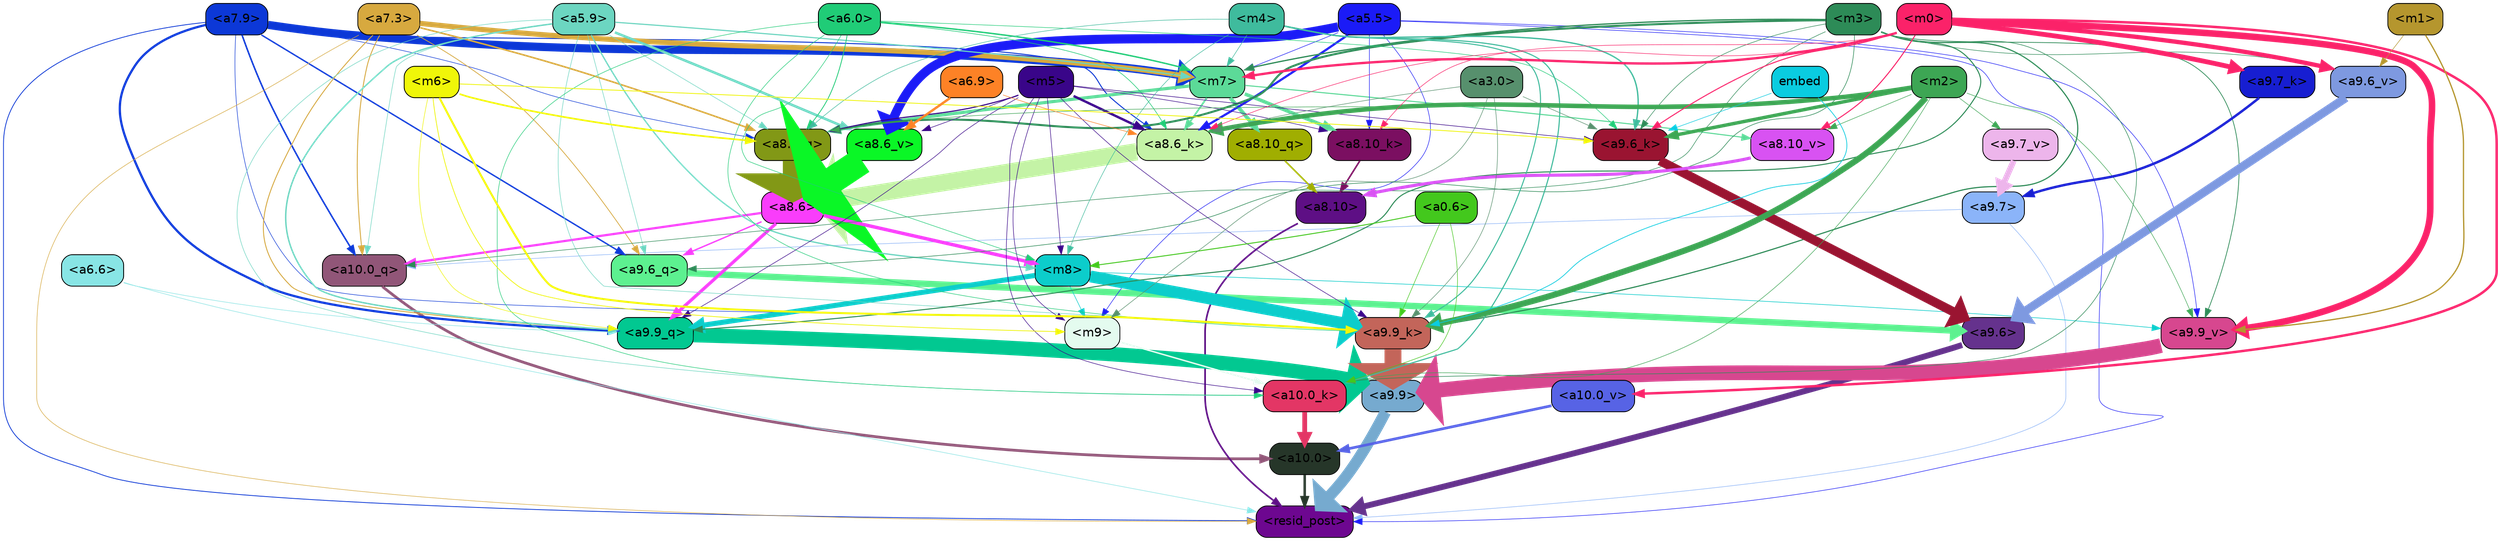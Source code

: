 strict digraph "" {
	graph [bgcolor=transparent,
		layout=dot,
		overlap=false,
		splines=true
	];
	"<a10.0>"	[color=black,
		fillcolor="#263629",
		fontname=Helvetica,
		shape=box,
		style="filled, rounded"];
	"<resid_post>"	[color=black,
		fillcolor="#6d0790",
		fontname=Helvetica,
		shape=box,
		style="filled, rounded"];
	"<a10.0>" -> "<resid_post>"	[color="#263629",
		penwidth=2.7864551544189453];
	"<a9.9>"	[color=black,
		fillcolor="#76aacf",
		fontname=Helvetica,
		shape=box,
		style="filled, rounded"];
	"<a9.9>" -> "<resid_post>"	[color="#76aacf",
		penwidth=12.923796653747559];
	"<a9.7>"	[color=black,
		fillcolor="#8bb4f9",
		fontname=Helvetica,
		shape=box,
		style="filled, rounded"];
	"<a9.7>" -> "<resid_post>"	[color="#8bb4f9",
		penwidth=0.6];
	"<a10.0_q>"	[color=black,
		fillcolor="#915678",
		fontname=Helvetica,
		shape=box,
		style="filled, rounded"];
	"<a9.7>" -> "<a10.0_q>"	[color="#8bb4f9",
		penwidth=0.6];
	"<a9.6>"	[color=black,
		fillcolor="#65328d",
		fontname=Helvetica,
		shape=box,
		style="filled, rounded"];
	"<a9.6>" -> "<resid_post>"	[color="#65328d",
		penwidth=6.787586212158203];
	"<a8.10>"	[color=black,
		fillcolor="#5e0f85",
		fontname=Helvetica,
		shape=box,
		style="filled, rounded"];
	"<a8.10>" -> "<resid_post>"	[color="#5e0f85",
		penwidth=1.893411636352539];
	"<a7.9>"	[color=black,
		fillcolor="#0c38d7",
		fontname=Helvetica,
		shape=box,
		style="filled, rounded"];
	"<a7.9>" -> "<resid_post>"	[color="#0c38d7",
		penwidth=0.8844146728515625];
	"<a7.9>" -> "<a10.0_q>"	[color="#0c38d7",
		penwidth=1.7344818115234375];
	"<a9.9_q>"	[color=black,
		fillcolor="#02c891",
		fontname=Helvetica,
		shape=box,
		style="filled, rounded"];
	"<a7.9>" -> "<a9.9_q>"	[color="#0c38d7",
		penwidth=2.556764602661133];
	"<a9.6_q>"	[color=black,
		fillcolor="#5df190",
		fontname=Helvetica,
		shape=box,
		style="filled, rounded"];
	"<a7.9>" -> "<a9.6_q>"	[color="#0c38d7",
		penwidth=1.5734024047851562];
	"<a9.9_k>"	[color=black,
		fillcolor="#c3655a",
		fontname=Helvetica,
		shape=box,
		style="filled, rounded"];
	"<a7.9>" -> "<a9.9_k>"	[color="#0c38d7",
		penwidth=0.6];
	"<a8.6_q>"	[color=black,
		fillcolor="#829816",
		fontname=Helvetica,
		shape=box,
		style="filled, rounded"];
	"<a7.9>" -> "<a8.6_q>"	[color="#0c38d7",
		penwidth=0.6];
	"<a8.6_k>"	[color=black,
		fillcolor="#c4f3a6",
		fontname=Helvetica,
		shape=box,
		style="filled, rounded"];
	"<a7.9>" -> "<a8.6_k>"	[color="#0c38d7",
		penwidth=1.1044578552246094];
	"<m7>"	[color=black,
		fillcolor="#5cda98",
		fontname=Helvetica,
		shape=box,
		style="filled, rounded"];
	"<a7.9>" -> "<m7>"	[color="#0c38d7",
		penwidth=9.303291320800781];
	"<a7.3>"	[color=black,
		fillcolor="#d7a93f",
		fontname=Helvetica,
		shape=box,
		style="filled, rounded"];
	"<a7.3>" -> "<resid_post>"	[color="#d7a93f",
		penwidth=0.6];
	"<a7.3>" -> "<a10.0_q>"	[color="#d7a93f",
		penwidth=1.0196304321289062];
	"<a7.3>" -> "<a9.9_q>"	[color="#d7a93f",
		penwidth=1.0234184265136719];
	"<a7.3>" -> "<a9.6_q>"	[color="#d7a93f",
		penwidth=0.8452873229980469];
	"<a7.3>" -> "<a8.6_q>"	[color="#d7a93f",
		penwidth=1.7823410034179688];
	"<a7.3>" -> "<m7>"	[color="#d7a93f",
		penwidth=5.876461029052734];
	"<a6.6>"	[color=black,
		fillcolor="#88e5e5",
		fontname=Helvetica,
		shape=box,
		style="filled, rounded"];
	"<a6.6>" -> "<resid_post>"	[color="#88e5e5",
		penwidth=0.6];
	"<a6.6>" -> "<a9.9_q>"	[color="#88e5e5",
		penwidth=0.6];
	"<a5.5>"	[color=black,
		fillcolor="#1b1bf7",
		fontname=Helvetica,
		shape=box,
		style="filled, rounded"];
	"<a5.5>" -> "<resid_post>"	[color="#1b1bf7",
		penwidth=0.6];
	"<m9>"	[color=black,
		fillcolor="#e4fbef",
		fontname=Helvetica,
		shape=box,
		style="filled, rounded"];
	"<a5.5>" -> "<m9>"	[color="#1b1bf7",
		penwidth=0.6];
	"<a9.9_v>"	[color=black,
		fillcolor="#d7478f",
		fontname=Helvetica,
		shape=box,
		style="filled, rounded"];
	"<a5.5>" -> "<a9.9_v>"	[color="#1b1bf7",
		penwidth=0.6];
	"<a8.10_k>"	[color=black,
		fillcolor="#7b0f61",
		fontname=Helvetica,
		shape=box,
		style="filled, rounded"];
	"<a5.5>" -> "<a8.10_k>"	[color="#1b1bf7",
		penwidth=0.6];
	"<a5.5>" -> "<a8.6_k>"	[color="#1b1bf7",
		penwidth=2.472736358642578];
	"<a8.6_v>"	[color=black,
		fillcolor="#0af726",
		fontname=Helvetica,
		shape=box,
		style="filled, rounded"];
	"<a5.5>" -> "<a8.6_v>"	[color="#1b1bf7",
		penwidth=10.442989349365234];
	"<a5.5>" -> "<m7>"	[color="#1b1bf7",
		penwidth=0.6];
	"<a10.0_q>" -> "<a10.0>"	[color="#915678",
		penwidth=3.1444664001464844];
	"<a10.0_k>"	[color=black,
		fillcolor="#e33665",
		fontname=Helvetica,
		shape=box,
		style="filled, rounded"];
	"<a10.0_k>" -> "<a10.0>"	[color="#e33665",
		penwidth=5.4525909423828125];
	"<a10.0_v>"	[color=black,
		fillcolor="#5763e5",
		fontname=Helvetica,
		shape=box,
		style="filled, rounded"];
	"<a10.0_v>" -> "<a10.0>"	[color="#5763e5",
		penwidth=3.0300064086914062];
	"<a8.6>"	[color=black,
		fillcolor="#f93dfb",
		fontname=Helvetica,
		shape=box,
		style="filled, rounded"];
	"<a8.6>" -> "<a10.0_q>"	[color="#f93dfb",
		penwidth=2.5089454650878906];
	"<m8>"	[color=black,
		fillcolor="#0ccdcb",
		fontname=Helvetica,
		shape=box,
		style="filled, rounded"];
	"<a8.6>" -> "<m8>"	[color="#f93dfb",
		penwidth=3.8859214782714844];
	"<a8.6>" -> "<a9.9_q>"	[color="#f93dfb",
		penwidth=3.6845054626464844];
	"<a8.6>" -> "<a9.6_q>"	[color="#f93dfb",
		penwidth=1.5447807312011719];
	"<a5.9>"	[color=black,
		fillcolor="#6cd6c1",
		fontname=Helvetica,
		shape=box,
		style="filled, rounded"];
	"<a5.9>" -> "<a10.0_q>"	[color="#6cd6c1",
		penwidth=0.6];
	"<a5.9>" -> "<a10.0_k>"	[color="#6cd6c1",
		penwidth=0.6];
	"<a5.9>" -> "<m8>"	[color="#6cd6c1",
		penwidth=1.464630126953125];
	"<a5.9>" -> "<a9.9_q>"	[color="#6cd6c1",
		penwidth=1.596353530883789];
	"<a5.9>" -> "<a9.6_q>"	[color="#6cd6c1",
		penwidth=0.6];
	"<a5.9>" -> "<a9.9_k>"	[color="#6cd6c1",
		penwidth=0.6];
	"<a5.9>" -> "<a8.6_q>"	[color="#6cd6c1",
		penwidth=0.6];
	"<a5.9>" -> "<a8.6_v>"	[color="#6cd6c1",
		penwidth=2.8492889404296875];
	"<a5.9>" -> "<m7>"	[color="#6cd6c1",
		penwidth=1.298828125];
	"<m3>"	[color=black,
		fillcolor="#2d8b57",
		fontname=Helvetica,
		shape=box,
		style="filled, rounded"];
	"<m3>" -> "<a10.0_q>"	[color="#2d8b57",
		penwidth=0.6];
	"<m3>" -> "<a10.0_k>"	[color="#2d8b57",
		penwidth=0.6515960693359375];
	"<m3>" -> "<a9.9_q>"	[color="#2d8b57",
		penwidth=1.1573524475097656];
	"<m3>" -> "<a9.6_q>"	[color="#2d8b57",
		penwidth=0.6665763854980469];
	"<m3>" -> "<a9.9_k>"	[color="#2d8b57",
		penwidth=1.2922554016113281];
	"<a9.6_k>"	[color=black,
		fillcolor="#9a1431",
		fontname=Helvetica,
		shape=box,
		style="filled, rounded"];
	"<m3>" -> "<a9.6_k>"	[color="#2d8b57",
		penwidth=0.6];
	"<m3>" -> "<a9.9_v>"	[color="#2d8b57",
		penwidth=0.8194351196289062];
	"<a9.6_v>"	[color=black,
		fillcolor="#7e99e0",
		fontname=Helvetica,
		shape=box,
		style="filled, rounded"];
	"<m3>" -> "<a9.6_v>"	[color="#2d8b57",
		penwidth=0.6];
	"<m3>" -> "<a8.6_q>"	[color="#2d8b57",
		penwidth=2.3087081909179688];
	"<m3>" -> "<m7>"	[color="#2d8b57",
		penwidth=1.4269332885742188];
	"<m9>" -> "<a10.0_k>"	[color="#e4fbef",
		penwidth=1.6660614013671875];
	"<a6.0>"	[color=black,
		fillcolor="#20cc77",
		fontname=Helvetica,
		shape=box,
		style="filled, rounded"];
	"<a6.0>" -> "<a10.0_k>"	[color="#20cc77",
		penwidth=0.6];
	"<a6.0>" -> "<m8>"	[color="#20cc77",
		penwidth=0.6];
	"<a6.0>" -> "<a9.9_k>"	[color="#20cc77",
		penwidth=0.6];
	"<a6.0>" -> "<a9.6_k>"	[color="#20cc77",
		penwidth=0.6];
	"<a6.0>" -> "<a8.6_q>"	[color="#20cc77",
		penwidth=0.9132194519042969];
	"<a6.0>" -> "<a8.6_k>"	[color="#20cc77",
		penwidth=0.6815147399902344];
	"<a6.0>" -> "<m7>"	[color="#20cc77",
		penwidth=1.6019248962402344];
	"<m5>"	[color=black,
		fillcolor="#390589",
		fontname=Helvetica,
		shape=box,
		style="filled, rounded"];
	"<m5>" -> "<a10.0_k>"	[color="#390589",
		penwidth=0.6];
	"<m5>" -> "<m9>"	[color="#390589",
		penwidth=0.6];
	"<m5>" -> "<m8>"	[color="#390589",
		penwidth=0.6];
	"<m5>" -> "<a9.9_q>"	[color="#390589",
		penwidth=0.6];
	"<m5>" -> "<a9.9_k>"	[color="#390589",
		penwidth=0.6];
	"<m5>" -> "<a9.6_k>"	[color="#390589",
		penwidth=0.6386642456054688];
	"<m5>" -> "<a8.6_q>"	[color="#390589",
		penwidth=1.2591972351074219];
	"<m5>" -> "<a8.10_k>"	[color="#390589",
		penwidth=0.6];
	"<m5>" -> "<a8.6_k>"	[color="#390589",
		penwidth=2.6946449279785156];
	"<m5>" -> "<a8.6_v>"	[color="#390589",
		penwidth=0.6];
	"<m4>"	[color=black,
		fillcolor="#3fbb9d",
		fontname=Helvetica,
		shape=box,
		style="filled, rounded"];
	"<m4>" -> "<a10.0_k>"	[color="#3fbb9d",
		penwidth=1.25018310546875];
	"<m4>" -> "<m8>"	[color="#3fbb9d",
		penwidth=0.6];
	"<m4>" -> "<a9.9_k>"	[color="#3fbb9d",
		penwidth=1.1661796569824219];
	"<m4>" -> "<a9.6_k>"	[color="#3fbb9d",
		penwidth=1.4973335266113281];
	"<m4>" -> "<a8.6_q>"	[color="#3fbb9d",
		penwidth=0.6];
	"<m4>" -> "<m7>"	[color="#3fbb9d",
		penwidth=0.6];
	"<m2>"	[color=black,
		fillcolor="#3da654",
		fontname=Helvetica,
		shape=box,
		style="filled, rounded"];
	"<m2>" -> "<a10.0_k>"	[color="#3da654",
		penwidth=0.6];
	"<m2>" -> "<a9.9_k>"	[color="#3da654",
		penwidth=6.92070198059082];
	"<m2>" -> "<a9.6_k>"	[color="#3da654",
		penwidth=3.8988914489746094];
	"<m2>" -> "<a9.9_v>"	[color="#3da654",
		penwidth=0.6];
	"<a9.7_v>"	[color=black,
		fillcolor="#edb5eb",
		fontname=Helvetica,
		shape=box,
		style="filled, rounded"];
	"<m2>" -> "<a9.7_v>"	[color="#3da654",
		penwidth=0.6];
	"<m2>" -> "<a8.6_q>"	[color="#3da654",
		penwidth=0.6];
	"<m2>" -> "<a8.6_k>"	[color="#3da654",
		penwidth=5.143730163574219];
	"<a8.10_v>"	[color=black,
		fillcolor="#d852f2",
		fontname=Helvetica,
		shape=box,
		style="filled, rounded"];
	"<m2>" -> "<a8.10_v>"	[color="#3da654",
		penwidth=0.6];
	"<a0.6>"	[color=black,
		fillcolor="#43c81d",
		fontname=Helvetica,
		shape=box,
		style="filled, rounded"];
	"<a0.6>" -> "<a10.0_k>"	[color="#43c81d",
		penwidth=0.6];
	"<a0.6>" -> "<m8>"	[color="#43c81d",
		penwidth=1.0607566833496094];
	"<a0.6>" -> "<a9.9_k>"	[color="#43c81d",
		penwidth=0.6];
	"<m0>"	[color=black,
		fillcolor="#fb2269",
		fontname=Helvetica,
		shape=box,
		style="filled, rounded"];
	"<m0>" -> "<a10.0_v>"	[color="#fb2269",
		penwidth=2.7909584045410156];
	"<a9.7_k>"	[color=black,
		fillcolor="#171ed1",
		fontname=Helvetica,
		shape=box,
		style="filled, rounded"];
	"<m0>" -> "<a9.7_k>"	[color="#fb2269",
		penwidth=5.480962753295898];
	"<m0>" -> "<a9.6_k>"	[color="#fb2269",
		penwidth=1.15008544921875];
	"<m0>" -> "<a9.9_v>"	[color="#fb2269",
		penwidth=7.475120544433594];
	"<m0>" -> "<a9.6_v>"	[color="#fb2269",
		penwidth=4.936069488525391];
	"<m0>" -> "<a8.10_k>"	[color="#fb2269",
		penwidth=0.6];
	"<m0>" -> "<a8.6_k>"	[color="#fb2269",
		penwidth=0.6];
	"<m0>" -> "<a8.10_v>"	[color="#fb2269",
		penwidth=1.1534996032714844];
	"<m0>" -> "<m7>"	[color="#fb2269",
		penwidth=2.678760528564453];
	"<m8>" -> "<m9>"	[color="#0ccdcb",
		penwidth=0.6313362121582031];
	"<m8>" -> "<a9.9_q>"	[color="#0ccdcb",
		penwidth=5.770286560058594];
	"<m8>" -> "<a9.9_k>"	[color="#0ccdcb",
		penwidth=13.544536590576172];
	"<m8>" -> "<a9.9_v>"	[color="#0ccdcb",
		penwidth=0.6769180297851562];
	"<m6>"	[color=black,
		fillcolor="#f0f609",
		fontname=Helvetica,
		shape=box,
		style="filled, rounded"];
	"<m6>" -> "<m9>"	[color="#f0f609",
		penwidth=0.831085205078125];
	"<m6>" -> "<a9.9_q>"	[color="#f0f609",
		penwidth=0.6];
	"<m6>" -> "<a9.9_k>"	[color="#f0f609",
		penwidth=2.2610092163085938];
	"<m6>" -> "<a9.6_k>"	[color="#f0f609",
		penwidth=0.9135551452636719];
	"<m6>" -> "<a8.6_q>"	[color="#f0f609",
		penwidth=1.8845787048339844];
	"<a3.0>"	[color=black,
		fillcolor="#57906d",
		fontname=Helvetica,
		shape=box,
		style="filled, rounded"];
	"<a3.0>" -> "<m9>"	[color="#57906d",
		penwidth=0.6];
	"<a3.0>" -> "<a9.9_k>"	[color="#57906d",
		penwidth=0.6];
	"<a3.0>" -> "<a9.6_k>"	[color="#57906d",
		penwidth=0.6];
	"<a3.0>" -> "<a8.6_k>"	[color="#57906d",
		penwidth=0.6];
	"<a9.9_q>" -> "<a9.9>"	[color="#02c891",
		penwidth=16.464736938476562];
	"<a9.6_q>" -> "<a9.6>"	[color="#5df190",
		penwidth=7.308631896972656];
	"<a9.9_k>" -> "<a9.9>"	[color="#c3655a",
		penwidth=19.301467895507812];
	"<a9.7_k>" -> "<a9.7>"	[color="#171ed1",
		penwidth=2.7707557678222656];
	"<a9.6_k>" -> "<a9.6>"	[color="#9a1431",
		penwidth=10.403305053710938];
	"<a9.9_v>" -> "<a9.9>"	[color="#d7478f",
		penwidth=16.81983184814453];
	"<a9.7_v>" -> "<a9.7>"	[color="#edb5eb",
		penwidth=6.70074462890625];
	"<a9.6_v>" -> "<a9.6>"	[color="#7e99e0",
		penwidth=9.79925537109375];
	embed	[color=black,
		fillcolor="#0acce0",
		fontname=Helvetica,
		shape=box,
		style="filled, rounded"];
	embed -> "<a9.9_k>"	[color="#0acce0",
		penwidth=0.80859375];
	embed -> "<a9.6_k>"	[color="#0acce0",
		penwidth=0.6];
	"<m1>"	[color=black,
		fillcolor="#b5962e",
		fontname=Helvetica,
		shape=box,
		style="filled, rounded"];
	"<m1>" -> "<a9.9_v>"	[color="#b5962e",
		penwidth=1.4208946228027344];
	"<m1>" -> "<a9.6_v>"	[color="#b5962e",
		penwidth=0.6];
	"<a8.10_q>"	[color=black,
		fillcolor="#a0ae01",
		fontname=Helvetica,
		shape=box,
		style="filled, rounded"];
	"<a8.10_q>" -> "<a8.10>"	[color="#a0ae01",
		penwidth=1.7811279296875];
	"<a8.6_q>" -> "<a8.6>"	[color="#829816",
		penwidth=22.317277908325195];
	"<a8.10_k>" -> "<a8.10>"	[color="#7b0f61",
		penwidth=1.7837142944335938];
	"<a8.6_k>" -> "<a8.6>"	[color="#c4f3a6",
		penwidth=19.71087646484375];
	"<a8.10_v>" -> "<a8.10>"	[color="#d852f2",
		penwidth=3.5402908325195312];
	"<a8.6_v>" -> "<a8.6>"	[color="#0af726",
		penwidth=30.895540237426758];
	"<m7>" -> "<a8.10_q>"	[color="#5cda98",
		penwidth=4.252986907958984];
	"<m7>" -> "<a8.6_q>"	[color="#5cda98",
		penwidth=3.5507469177246094];
	"<m7>" -> "<a8.10_k>"	[color="#5cda98",
		penwidth=3.938507080078125];
	"<m7>" -> "<a8.6_k>"	[color="#5cda98",
		penwidth=1.8858871459960938];
	"<m7>" -> "<a8.10_v>"	[color="#5cda98",
		penwidth=1.2127037048339844];
	"<a6.9>"	[color=black,
		fillcolor="#fd8226",
		fontname=Helvetica,
		shape=box,
		style="filled, rounded"];
	"<a6.9>" -> "<a8.6_k>"	[color="#fd8226",
		penwidth=0.6];
	"<a6.9>" -> "<a8.6_v>"	[color="#fd8226",
		penwidth=2.679126739501953];
}
